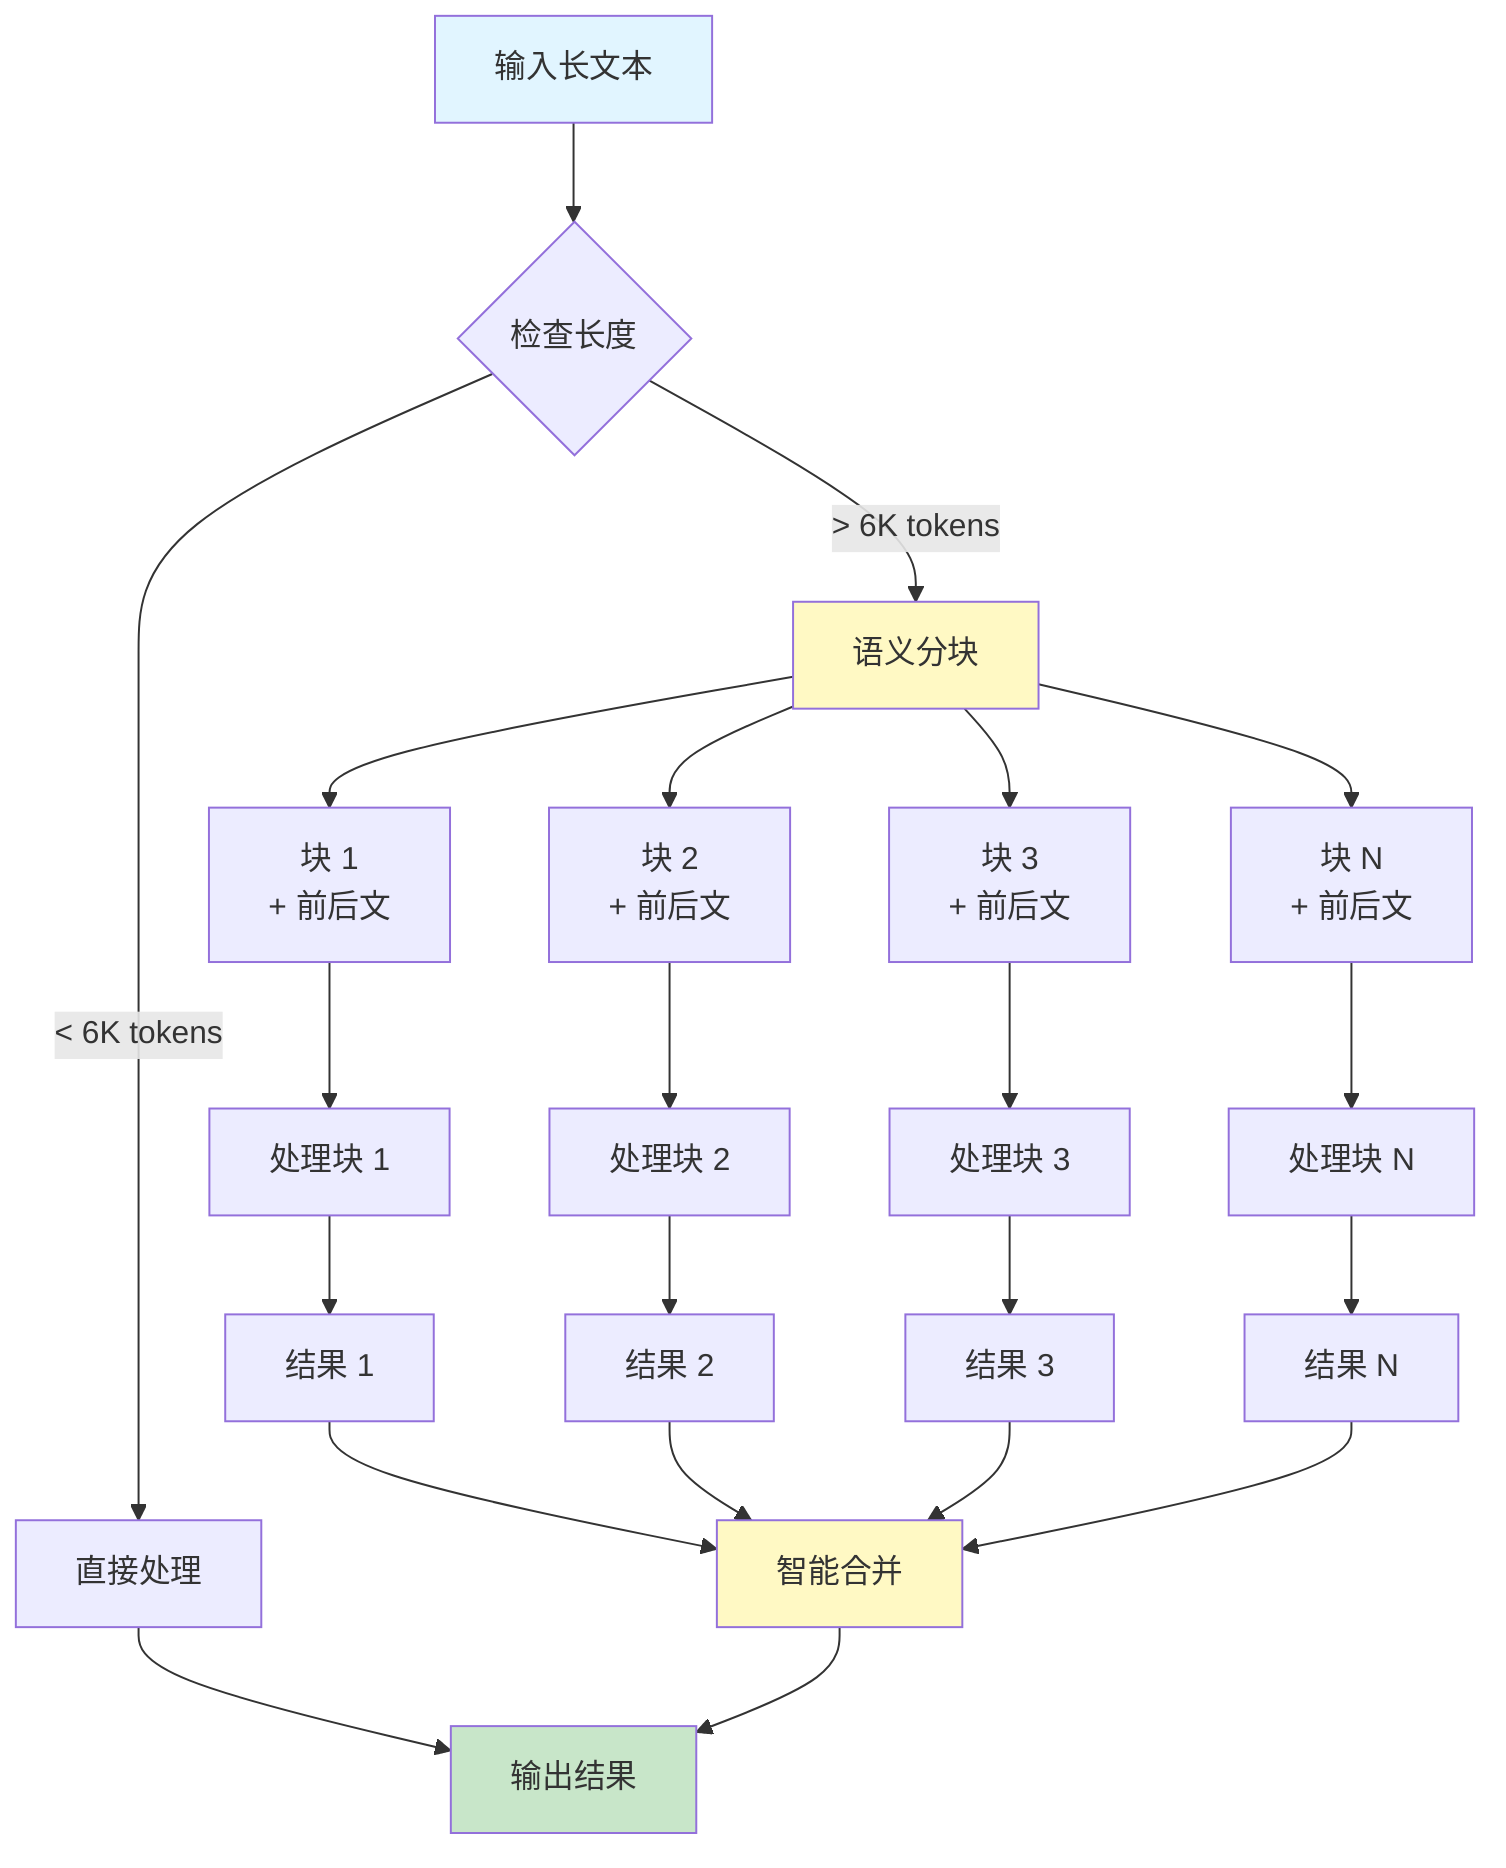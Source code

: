 flowchart TD
    Input[输入长文本] --> CheckLen{检查长度}
    CheckLen -->|< 6K tokens| Direct[直接处理]
    CheckLen -->|> 6K tokens| Split[语义分块]
    
    Split --> Chunk1[块 1<br/>+ 前后文]
    Split --> Chunk2[块 2<br/>+ 前后文]
    Split --> Chunk3[块 3<br/>+ 前后文]
    Split --> ChunkN[块 N<br/>+ 前后文]
    
    Chunk1 --> Process1[处理块 1]
    Chunk2 --> Process2[处理块 2]
    Chunk3 --> Process3[处理块 3]
    ChunkN --> ProcessN[处理块 N]
    
    Process1 --> Result1[结果 1]
    Process2 --> Result2[结果 2]
    Process3 --> Result3[结果 3]
    ProcessN --> ResultN[结果 N]
    
    Result1 --> Merge[智能合并]
    Result2 --> Merge
    Result3 --> Merge
    ResultN --> Merge
    
    Direct --> Output[输出结果]
    Merge --> Output
    
    style Input fill:#e1f5ff
    style Output fill:#c8e6c9
    style Split fill:#fff9c4
    style Merge fill:#fff9c4